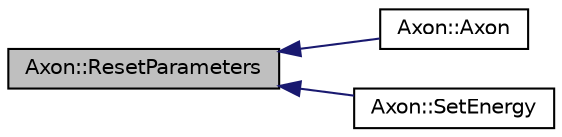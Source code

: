 digraph "Axon::ResetParameters"
{
  edge [fontname="Helvetica",fontsize="10",labelfontname="Helvetica",labelfontsize="10"];
  node [fontname="Helvetica",fontsize="10",shape=record];
  rankdir="LR";
  Node1 [label="Axon::ResetParameters",height=0.2,width=0.4,color="black", fillcolor="grey75", style="filled", fontcolor="black"];
  Node1 -> Node2 [dir="back",color="midnightblue",fontsize="10",style="solid"];
  Node2 [label="Axon::Axon",height=0.2,width=0.4,color="black", fillcolor="white", style="filled",URL="$class_axon.html#aa5f4519076728bcf0e5681f0c92ad690"];
  Node1 -> Node3 [dir="back",color="midnightblue",fontsize="10",style="solid"];
  Node3 [label="Axon::SetEnergy",height=0.2,width=0.4,color="black", fillcolor="white", style="filled",URL="$class_axon.html#a5e3edb831099d5abc1d593132118dc3b"];
}
